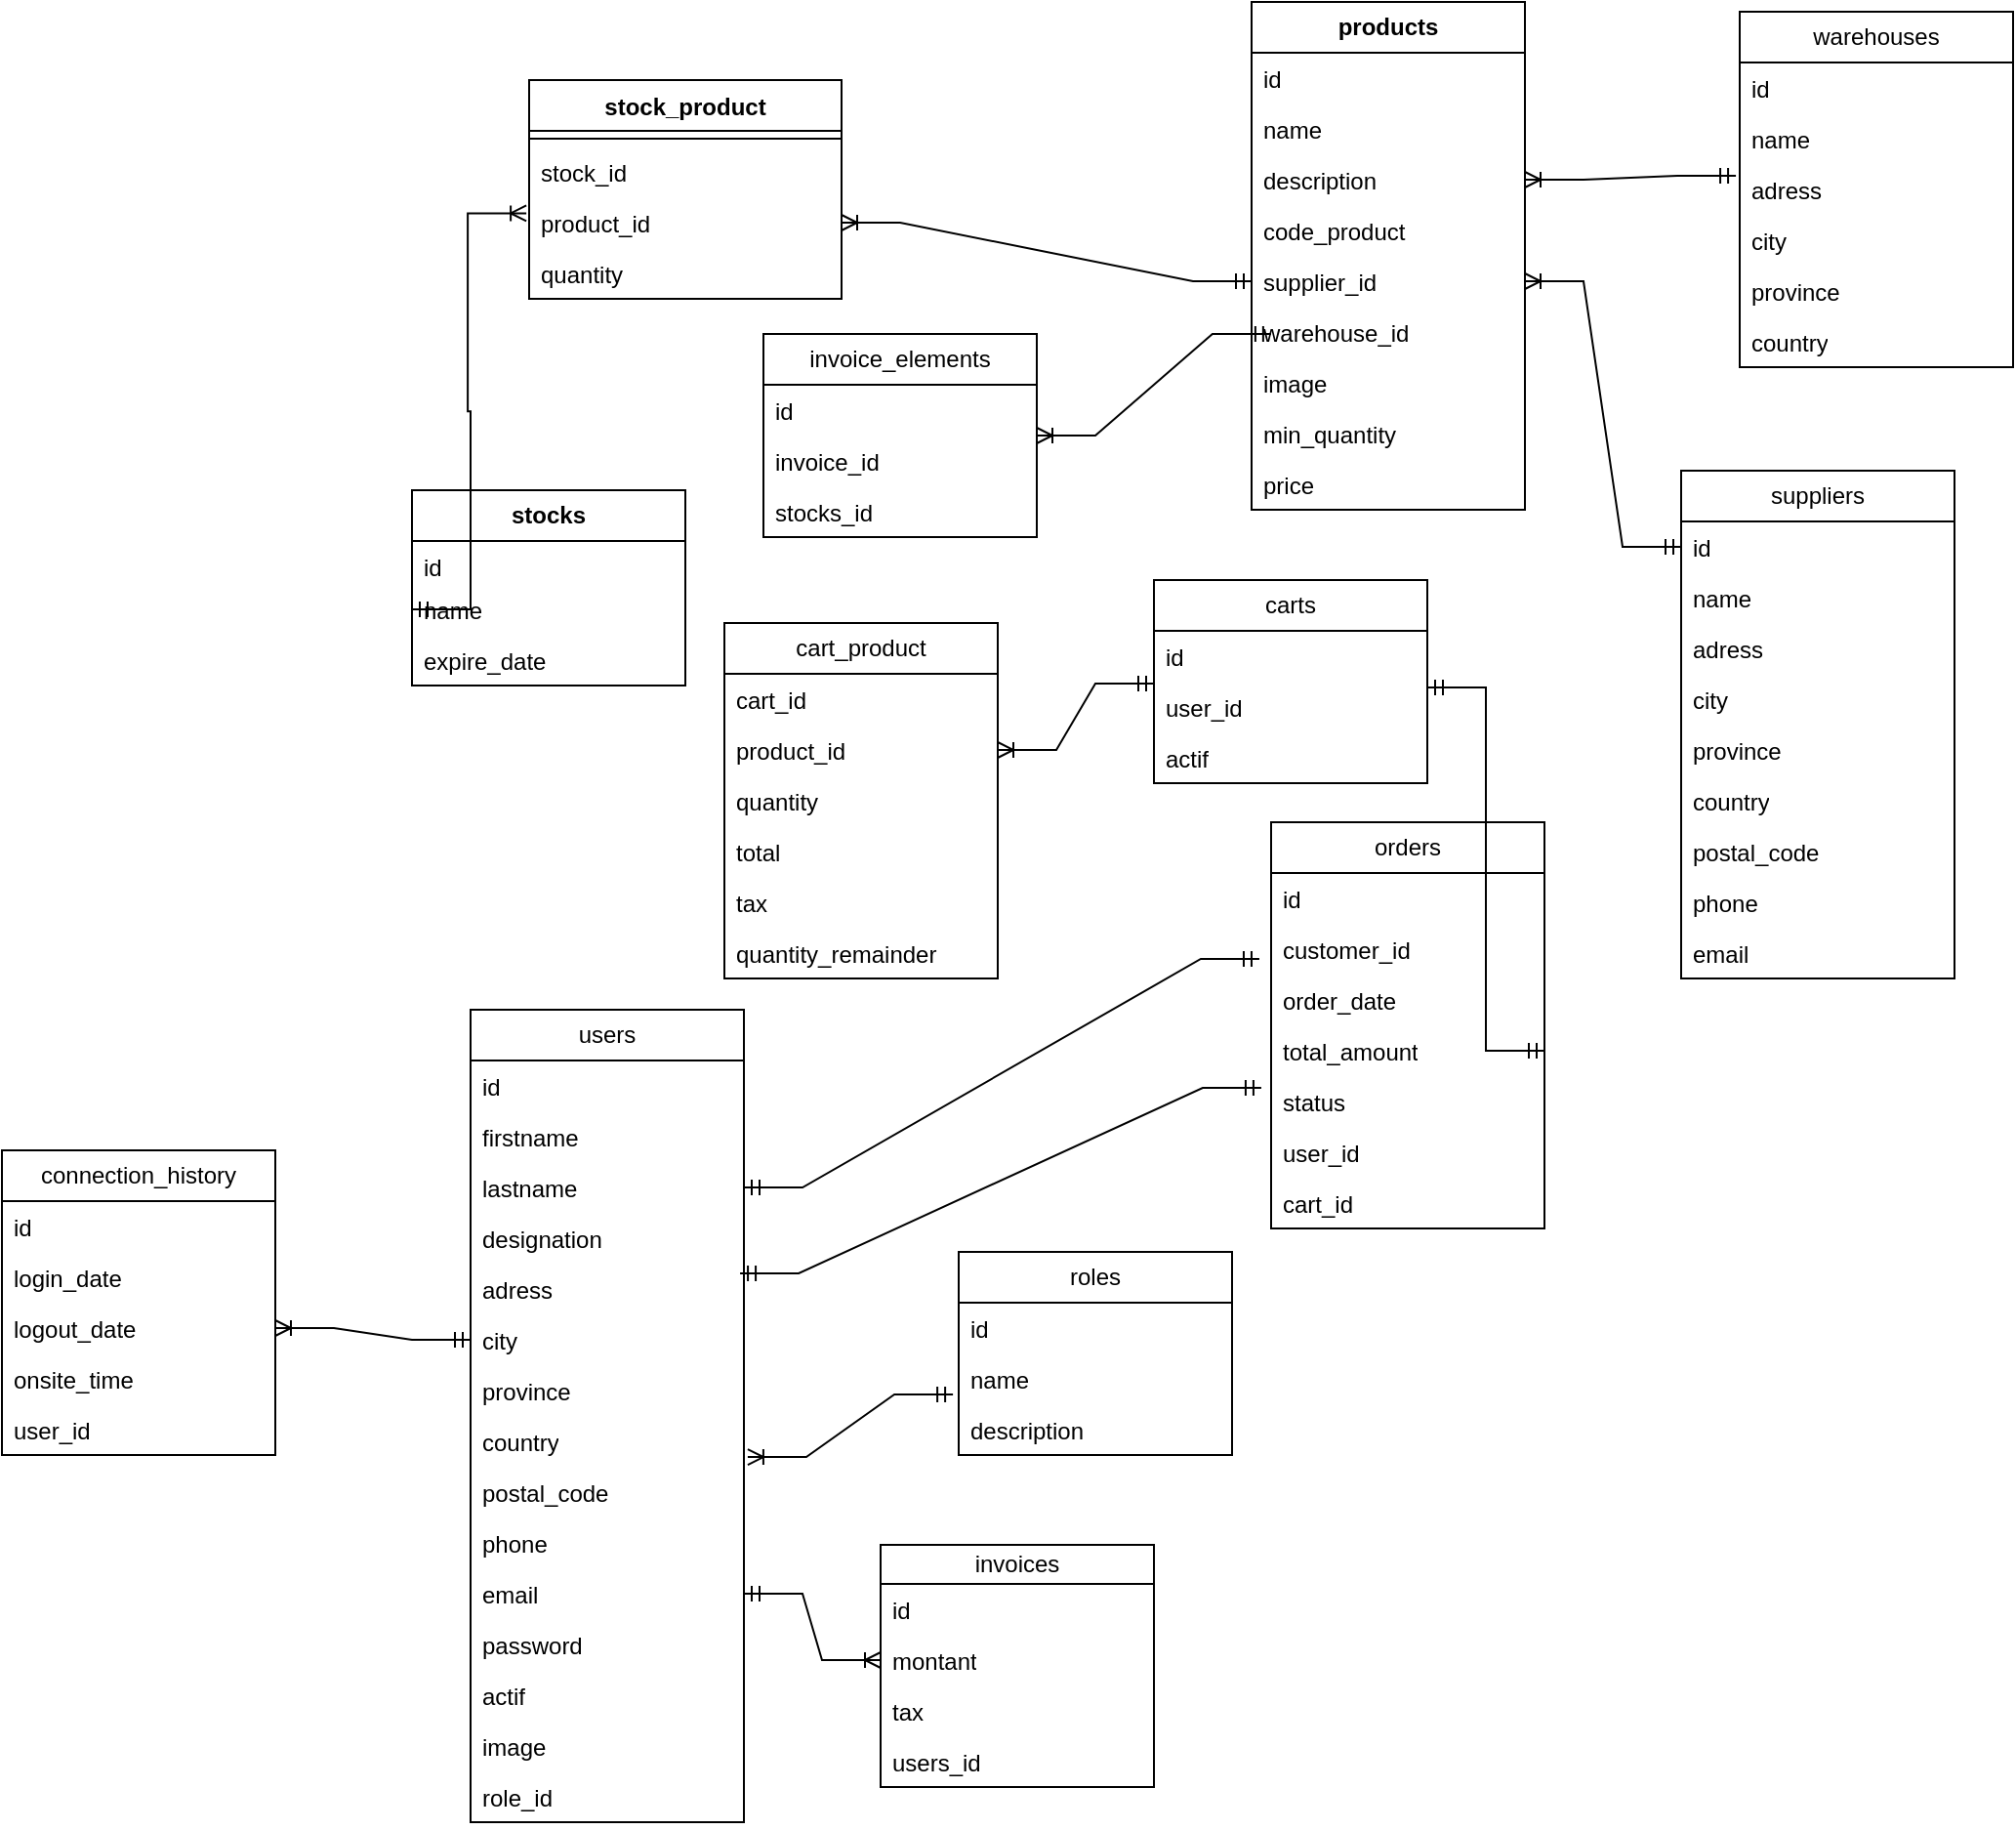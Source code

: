 <mxfile version="23.1.5" type="device">
  <diagram name="Page-1" id="dbq-7L9uGbnfSv7Cur_H">
    <mxGraphModel dx="2274" dy="836" grid="1" gridSize="10" guides="1" tooltips="1" connect="1" arrows="1" fold="1" page="1" pageScale="1" pageWidth="850" pageHeight="1100" math="0" shadow="0">
      <root>
        <mxCell id="0" />
        <mxCell id="1" parent="0" />
        <mxCell id="Rrmj-BFTcj66YfaLHkJu-14" value="stock_product" style="swimlane;fontStyle=1;align=center;verticalAlign=top;childLayout=stackLayout;horizontal=1;startSize=26;horizontalStack=0;resizeParent=1;resizeParentMax=0;resizeLast=0;collapsible=1;marginBottom=0;whiteSpace=wrap;html=1;" vertex="1" parent="1">
          <mxGeometry x="80" y="190" width="160" height="112" as="geometry" />
        </mxCell>
        <mxCell id="Rrmj-BFTcj66YfaLHkJu-16" value="" style="line;strokeWidth=1;fillColor=none;align=left;verticalAlign=middle;spacingTop=-1;spacingLeft=3;spacingRight=3;rotatable=0;labelPosition=right;points=[];portConstraint=eastwest;strokeColor=inherit;" vertex="1" parent="Rrmj-BFTcj66YfaLHkJu-14">
          <mxGeometry y="26" width="160" height="8" as="geometry" />
        </mxCell>
        <mxCell id="Rrmj-BFTcj66YfaLHkJu-17" value="stock_id" style="text;strokeColor=none;fillColor=none;align=left;verticalAlign=top;spacingLeft=4;spacingRight=4;overflow=hidden;rotatable=0;points=[[0,0.5],[1,0.5]];portConstraint=eastwest;whiteSpace=wrap;html=1;" vertex="1" parent="Rrmj-BFTcj66YfaLHkJu-14">
          <mxGeometry y="34" width="160" height="26" as="geometry" />
        </mxCell>
        <mxCell id="Rrmj-BFTcj66YfaLHkJu-20" value="product_id" style="text;strokeColor=none;fillColor=none;align=left;verticalAlign=top;spacingLeft=4;spacingRight=4;overflow=hidden;rotatable=0;points=[[0,0.5],[1,0.5]];portConstraint=eastwest;whiteSpace=wrap;html=1;" vertex="1" parent="Rrmj-BFTcj66YfaLHkJu-14">
          <mxGeometry y="60" width="160" height="26" as="geometry" />
        </mxCell>
        <mxCell id="Rrmj-BFTcj66YfaLHkJu-21" value="quantity" style="text;strokeColor=none;fillColor=none;align=left;verticalAlign=top;spacingLeft=4;spacingRight=4;overflow=hidden;rotatable=0;points=[[0,0.5],[1,0.5]];portConstraint=eastwest;whiteSpace=wrap;html=1;" vertex="1" parent="Rrmj-BFTcj66YfaLHkJu-14">
          <mxGeometry y="86" width="160" height="26" as="geometry" />
        </mxCell>
        <mxCell id="Rrmj-BFTcj66YfaLHkJu-22" value="&lt;b&gt;products&lt;/b&gt;" style="swimlane;fontStyle=0;childLayout=stackLayout;horizontal=1;startSize=26;fillColor=none;horizontalStack=0;resizeParent=1;resizeParentMax=0;resizeLast=0;collapsible=1;marginBottom=0;whiteSpace=wrap;html=1;" vertex="1" parent="1">
          <mxGeometry x="450" y="150" width="140" height="260" as="geometry" />
        </mxCell>
        <mxCell id="Rrmj-BFTcj66YfaLHkJu-23" value="id" style="text;strokeColor=none;fillColor=none;align=left;verticalAlign=top;spacingLeft=4;spacingRight=4;overflow=hidden;rotatable=0;points=[[0,0.5],[1,0.5]];portConstraint=eastwest;whiteSpace=wrap;html=1;" vertex="1" parent="Rrmj-BFTcj66YfaLHkJu-22">
          <mxGeometry y="26" width="140" height="26" as="geometry" />
        </mxCell>
        <mxCell id="Rrmj-BFTcj66YfaLHkJu-24" value="name" style="text;strokeColor=none;fillColor=none;align=left;verticalAlign=top;spacingLeft=4;spacingRight=4;overflow=hidden;rotatable=0;points=[[0,0.5],[1,0.5]];portConstraint=eastwest;whiteSpace=wrap;html=1;" vertex="1" parent="Rrmj-BFTcj66YfaLHkJu-22">
          <mxGeometry y="52" width="140" height="26" as="geometry" />
        </mxCell>
        <mxCell id="Rrmj-BFTcj66YfaLHkJu-25" value="description" style="text;strokeColor=none;fillColor=none;align=left;verticalAlign=top;spacingLeft=4;spacingRight=4;overflow=hidden;rotatable=0;points=[[0,0.5],[1,0.5]];portConstraint=eastwest;whiteSpace=wrap;html=1;" vertex="1" parent="Rrmj-BFTcj66YfaLHkJu-22">
          <mxGeometry y="78" width="140" height="26" as="geometry" />
        </mxCell>
        <mxCell id="Rrmj-BFTcj66YfaLHkJu-26" value="code_product" style="text;strokeColor=none;fillColor=none;align=left;verticalAlign=top;spacingLeft=4;spacingRight=4;overflow=hidden;rotatable=0;points=[[0,0.5],[1,0.5]];portConstraint=eastwest;whiteSpace=wrap;html=1;" vertex="1" parent="Rrmj-BFTcj66YfaLHkJu-22">
          <mxGeometry y="104" width="140" height="26" as="geometry" />
        </mxCell>
        <mxCell id="Rrmj-BFTcj66YfaLHkJu-27" value="supplier_id" style="text;strokeColor=none;fillColor=none;align=left;verticalAlign=top;spacingLeft=4;spacingRight=4;overflow=hidden;rotatable=0;points=[[0,0.5],[1,0.5]];portConstraint=eastwest;whiteSpace=wrap;html=1;" vertex="1" parent="Rrmj-BFTcj66YfaLHkJu-22">
          <mxGeometry y="130" width="140" height="26" as="geometry" />
        </mxCell>
        <mxCell id="Rrmj-BFTcj66YfaLHkJu-28" value="warehouse_id" style="text;strokeColor=none;fillColor=none;align=left;verticalAlign=top;spacingLeft=4;spacingRight=4;overflow=hidden;rotatable=0;points=[[0,0.5],[1,0.5]];portConstraint=eastwest;whiteSpace=wrap;html=1;" vertex="1" parent="Rrmj-BFTcj66YfaLHkJu-22">
          <mxGeometry y="156" width="140" height="26" as="geometry" />
        </mxCell>
        <mxCell id="Rrmj-BFTcj66YfaLHkJu-29" value="image" style="text;strokeColor=none;fillColor=none;align=left;verticalAlign=top;spacingLeft=4;spacingRight=4;overflow=hidden;rotatable=0;points=[[0,0.5],[1,0.5]];portConstraint=eastwest;whiteSpace=wrap;html=1;" vertex="1" parent="Rrmj-BFTcj66YfaLHkJu-22">
          <mxGeometry y="182" width="140" height="26" as="geometry" />
        </mxCell>
        <mxCell id="Rrmj-BFTcj66YfaLHkJu-30" value="min_quantity" style="text;strokeColor=none;fillColor=none;align=left;verticalAlign=top;spacingLeft=4;spacingRight=4;overflow=hidden;rotatable=0;points=[[0,0.5],[1,0.5]];portConstraint=eastwest;whiteSpace=wrap;html=1;" vertex="1" parent="Rrmj-BFTcj66YfaLHkJu-22">
          <mxGeometry y="208" width="140" height="26" as="geometry" />
        </mxCell>
        <mxCell id="Rrmj-BFTcj66YfaLHkJu-31" value="price" style="text;strokeColor=none;fillColor=none;align=left;verticalAlign=top;spacingLeft=4;spacingRight=4;overflow=hidden;rotatable=0;points=[[0,0.5],[1,0.5]];portConstraint=eastwest;whiteSpace=wrap;html=1;" vertex="1" parent="Rrmj-BFTcj66YfaLHkJu-22">
          <mxGeometry y="234" width="140" height="26" as="geometry" />
        </mxCell>
        <mxCell id="Rrmj-BFTcj66YfaLHkJu-34" value="" style="edgeStyle=entityRelationEdgeStyle;fontSize=12;html=1;endArrow=ERoneToMany;startArrow=ERmandOne;rounded=0;entryX=1;entryY=0.5;entryDx=0;entryDy=0;exitX=0;exitY=0.5;exitDx=0;exitDy=0;" edge="1" parent="1" source="Rrmj-BFTcj66YfaLHkJu-27" target="Rrmj-BFTcj66YfaLHkJu-20">
          <mxGeometry width="100" height="100" relative="1" as="geometry">
            <mxPoint x="480" y="440" as="sourcePoint" />
            <mxPoint x="580" y="340" as="targetPoint" />
          </mxGeometry>
        </mxCell>
        <mxCell id="Rrmj-BFTcj66YfaLHkJu-35" value="&lt;b&gt;stocks&lt;/b&gt;" style="swimlane;fontStyle=0;childLayout=stackLayout;horizontal=1;startSize=26;fillColor=none;horizontalStack=0;resizeParent=1;resizeParentMax=0;resizeLast=0;collapsible=1;marginBottom=0;whiteSpace=wrap;html=1;" vertex="1" parent="1">
          <mxGeometry x="20" y="400" width="140" height="100" as="geometry" />
        </mxCell>
        <mxCell id="Rrmj-BFTcj66YfaLHkJu-36" value="id" style="text;strokeColor=none;fillColor=none;align=left;verticalAlign=top;spacingLeft=4;spacingRight=4;overflow=hidden;rotatable=0;points=[[0,0.5],[1,0.5]];portConstraint=eastwest;whiteSpace=wrap;html=1;" vertex="1" parent="Rrmj-BFTcj66YfaLHkJu-35">
          <mxGeometry y="26" width="140" height="22" as="geometry" />
        </mxCell>
        <mxCell id="Rrmj-BFTcj66YfaLHkJu-37" value="name" style="text;strokeColor=none;fillColor=none;align=left;verticalAlign=top;spacingLeft=4;spacingRight=4;overflow=hidden;rotatable=0;points=[[0,0.5],[1,0.5]];portConstraint=eastwest;whiteSpace=wrap;html=1;" vertex="1" parent="Rrmj-BFTcj66YfaLHkJu-35">
          <mxGeometry y="48" width="140" height="26" as="geometry" />
        </mxCell>
        <mxCell id="Rrmj-BFTcj66YfaLHkJu-38" value="expire_date" style="text;strokeColor=none;fillColor=none;align=left;verticalAlign=top;spacingLeft=4;spacingRight=4;overflow=hidden;rotatable=0;points=[[0,0.5],[1,0.5]];portConstraint=eastwest;whiteSpace=wrap;html=1;" vertex="1" parent="Rrmj-BFTcj66YfaLHkJu-35">
          <mxGeometry y="74" width="140" height="26" as="geometry" />
        </mxCell>
        <mxCell id="Rrmj-BFTcj66YfaLHkJu-39" value="" style="edgeStyle=entityRelationEdgeStyle;fontSize=12;html=1;endArrow=ERoneToMany;startArrow=ERmandOne;rounded=0;entryX=-0.009;entryY=0.315;entryDx=0;entryDy=0;entryPerimeter=0;exitX=0;exitY=0.5;exitDx=0;exitDy=0;" edge="1" parent="1" source="Rrmj-BFTcj66YfaLHkJu-37" target="Rrmj-BFTcj66YfaLHkJu-20">
          <mxGeometry width="100" height="100" relative="1" as="geometry">
            <mxPoint x="60" y="510" as="sourcePoint" />
            <mxPoint x="110" y="270" as="targetPoint" />
            <Array as="points">
              <mxPoint x="90" y="450" />
              <mxPoint x="-10" y="470" />
              <mxPoint x="360" y="390" />
              <mxPoint x="130" y="350" />
            </Array>
          </mxGeometry>
        </mxCell>
        <mxCell id="Rrmj-BFTcj66YfaLHkJu-45" value="suppliers" style="swimlane;fontStyle=0;childLayout=stackLayout;horizontal=1;startSize=26;fillColor=none;horizontalStack=0;resizeParent=1;resizeParentMax=0;resizeLast=0;collapsible=1;marginBottom=0;whiteSpace=wrap;html=1;" vertex="1" parent="1">
          <mxGeometry x="670" y="390" width="140" height="260" as="geometry" />
        </mxCell>
        <mxCell id="Rrmj-BFTcj66YfaLHkJu-46" value="id" style="text;strokeColor=none;fillColor=none;align=left;verticalAlign=top;spacingLeft=4;spacingRight=4;overflow=hidden;rotatable=0;points=[[0,0.5],[1,0.5]];portConstraint=eastwest;whiteSpace=wrap;html=1;" vertex="1" parent="Rrmj-BFTcj66YfaLHkJu-45">
          <mxGeometry y="26" width="140" height="26" as="geometry" />
        </mxCell>
        <mxCell id="Rrmj-BFTcj66YfaLHkJu-47" value="name" style="text;strokeColor=none;fillColor=none;align=left;verticalAlign=top;spacingLeft=4;spacingRight=4;overflow=hidden;rotatable=0;points=[[0,0.5],[1,0.5]];portConstraint=eastwest;whiteSpace=wrap;html=1;" vertex="1" parent="Rrmj-BFTcj66YfaLHkJu-45">
          <mxGeometry y="52" width="140" height="26" as="geometry" />
        </mxCell>
        <mxCell id="Rrmj-BFTcj66YfaLHkJu-48" value="adress" style="text;strokeColor=none;fillColor=none;align=left;verticalAlign=top;spacingLeft=4;spacingRight=4;overflow=hidden;rotatable=0;points=[[0,0.5],[1,0.5]];portConstraint=eastwest;whiteSpace=wrap;html=1;" vertex="1" parent="Rrmj-BFTcj66YfaLHkJu-45">
          <mxGeometry y="78" width="140" height="26" as="geometry" />
        </mxCell>
        <mxCell id="Rrmj-BFTcj66YfaLHkJu-53" value="city" style="text;strokeColor=none;fillColor=none;align=left;verticalAlign=top;spacingLeft=4;spacingRight=4;overflow=hidden;rotatable=0;points=[[0,0.5],[1,0.5]];portConstraint=eastwest;whiteSpace=wrap;html=1;" vertex="1" parent="Rrmj-BFTcj66YfaLHkJu-45">
          <mxGeometry y="104" width="140" height="26" as="geometry" />
        </mxCell>
        <mxCell id="Rrmj-BFTcj66YfaLHkJu-54" value="province" style="text;strokeColor=none;fillColor=none;align=left;verticalAlign=top;spacingLeft=4;spacingRight=4;overflow=hidden;rotatable=0;points=[[0,0.5],[1,0.5]];portConstraint=eastwest;whiteSpace=wrap;html=1;" vertex="1" parent="Rrmj-BFTcj66YfaLHkJu-45">
          <mxGeometry y="130" width="140" height="26" as="geometry" />
        </mxCell>
        <mxCell id="Rrmj-BFTcj66YfaLHkJu-55" value="country" style="text;strokeColor=none;fillColor=none;align=left;verticalAlign=top;spacingLeft=4;spacingRight=4;overflow=hidden;rotatable=0;points=[[0,0.5],[1,0.5]];portConstraint=eastwest;whiteSpace=wrap;html=1;" vertex="1" parent="Rrmj-BFTcj66YfaLHkJu-45">
          <mxGeometry y="156" width="140" height="26" as="geometry" />
        </mxCell>
        <mxCell id="Rrmj-BFTcj66YfaLHkJu-56" value="postal_code" style="text;strokeColor=none;fillColor=none;align=left;verticalAlign=top;spacingLeft=4;spacingRight=4;overflow=hidden;rotatable=0;points=[[0,0.5],[1,0.5]];portConstraint=eastwest;whiteSpace=wrap;html=1;" vertex="1" parent="Rrmj-BFTcj66YfaLHkJu-45">
          <mxGeometry y="182" width="140" height="26" as="geometry" />
        </mxCell>
        <mxCell id="Rrmj-BFTcj66YfaLHkJu-57" value="phone" style="text;strokeColor=none;fillColor=none;align=left;verticalAlign=top;spacingLeft=4;spacingRight=4;overflow=hidden;rotatable=0;points=[[0,0.5],[1,0.5]];portConstraint=eastwest;whiteSpace=wrap;html=1;" vertex="1" parent="Rrmj-BFTcj66YfaLHkJu-45">
          <mxGeometry y="208" width="140" height="26" as="geometry" />
        </mxCell>
        <mxCell id="Rrmj-BFTcj66YfaLHkJu-58" value="email" style="text;strokeColor=none;fillColor=none;align=left;verticalAlign=top;spacingLeft=4;spacingRight=4;overflow=hidden;rotatable=0;points=[[0,0.5],[1,0.5]];portConstraint=eastwest;whiteSpace=wrap;html=1;" vertex="1" parent="Rrmj-BFTcj66YfaLHkJu-45">
          <mxGeometry y="234" width="140" height="26" as="geometry" />
        </mxCell>
        <mxCell id="Rrmj-BFTcj66YfaLHkJu-59" value="" style="edgeStyle=entityRelationEdgeStyle;fontSize=12;html=1;endArrow=ERoneToMany;startArrow=ERmandOne;rounded=0;entryX=1;entryY=0.5;entryDx=0;entryDy=0;exitX=0;exitY=0.5;exitDx=0;exitDy=0;" edge="1" parent="1" source="Rrmj-BFTcj66YfaLHkJu-46" target="Rrmj-BFTcj66YfaLHkJu-27">
          <mxGeometry width="100" height="100" relative="1" as="geometry">
            <mxPoint x="360" y="520" as="sourcePoint" />
            <mxPoint x="460" y="420" as="targetPoint" />
          </mxGeometry>
        </mxCell>
        <mxCell id="Rrmj-BFTcj66YfaLHkJu-64" value="warehouses" style="swimlane;fontStyle=0;childLayout=stackLayout;horizontal=1;startSize=26;fillColor=none;horizontalStack=0;resizeParent=1;resizeParentMax=0;resizeLast=0;collapsible=1;marginBottom=0;whiteSpace=wrap;html=1;" vertex="1" parent="1">
          <mxGeometry x="700" y="155" width="140" height="182" as="geometry" />
        </mxCell>
        <mxCell id="Rrmj-BFTcj66YfaLHkJu-65" value="id" style="text;strokeColor=none;fillColor=none;align=left;verticalAlign=top;spacingLeft=4;spacingRight=4;overflow=hidden;rotatable=0;points=[[0,0.5],[1,0.5]];portConstraint=eastwest;whiteSpace=wrap;html=1;" vertex="1" parent="Rrmj-BFTcj66YfaLHkJu-64">
          <mxGeometry y="26" width="140" height="26" as="geometry" />
        </mxCell>
        <mxCell id="Rrmj-BFTcj66YfaLHkJu-66" value="name" style="text;strokeColor=none;fillColor=none;align=left;verticalAlign=top;spacingLeft=4;spacingRight=4;overflow=hidden;rotatable=0;points=[[0,0.5],[1,0.5]];portConstraint=eastwest;whiteSpace=wrap;html=1;" vertex="1" parent="Rrmj-BFTcj66YfaLHkJu-64">
          <mxGeometry y="52" width="140" height="26" as="geometry" />
        </mxCell>
        <mxCell id="Rrmj-BFTcj66YfaLHkJu-67" value="adress" style="text;strokeColor=none;fillColor=none;align=left;verticalAlign=top;spacingLeft=4;spacingRight=4;overflow=hidden;rotatable=0;points=[[0,0.5],[1,0.5]];portConstraint=eastwest;whiteSpace=wrap;html=1;" vertex="1" parent="Rrmj-BFTcj66YfaLHkJu-64">
          <mxGeometry y="78" width="140" height="26" as="geometry" />
        </mxCell>
        <mxCell id="Rrmj-BFTcj66YfaLHkJu-72" value="city" style="text;strokeColor=none;fillColor=none;align=left;verticalAlign=top;spacingLeft=4;spacingRight=4;overflow=hidden;rotatable=0;points=[[0,0.5],[1,0.5]];portConstraint=eastwest;whiteSpace=wrap;html=1;" vertex="1" parent="Rrmj-BFTcj66YfaLHkJu-64">
          <mxGeometry y="104" width="140" height="26" as="geometry" />
        </mxCell>
        <mxCell id="Rrmj-BFTcj66YfaLHkJu-73" value="province" style="text;strokeColor=none;fillColor=none;align=left;verticalAlign=top;spacingLeft=4;spacingRight=4;overflow=hidden;rotatable=0;points=[[0,0.5],[1,0.5]];portConstraint=eastwest;whiteSpace=wrap;html=1;" vertex="1" parent="Rrmj-BFTcj66YfaLHkJu-64">
          <mxGeometry y="130" width="140" height="26" as="geometry" />
        </mxCell>
        <mxCell id="Rrmj-BFTcj66YfaLHkJu-74" value="country" style="text;strokeColor=none;fillColor=none;align=left;verticalAlign=top;spacingLeft=4;spacingRight=4;overflow=hidden;rotatable=0;points=[[0,0.5],[1,0.5]];portConstraint=eastwest;whiteSpace=wrap;html=1;" vertex="1" parent="Rrmj-BFTcj66YfaLHkJu-64">
          <mxGeometry y="156" width="140" height="26" as="geometry" />
        </mxCell>
        <mxCell id="Rrmj-BFTcj66YfaLHkJu-75" value="" style="edgeStyle=entityRelationEdgeStyle;fontSize=12;html=1;endArrow=ERoneToMany;startArrow=ERmandOne;rounded=0;exitX=-0.014;exitY=0.231;exitDx=0;exitDy=0;entryX=1;entryY=0.5;entryDx=0;entryDy=0;exitPerimeter=0;" edge="1" parent="1" source="Rrmj-BFTcj66YfaLHkJu-67" target="Rrmj-BFTcj66YfaLHkJu-25">
          <mxGeometry width="100" height="100" relative="1" as="geometry">
            <mxPoint x="350" y="470" as="sourcePoint" />
            <mxPoint x="450" y="370" as="targetPoint" />
          </mxGeometry>
        </mxCell>
        <mxCell id="Rrmj-BFTcj66YfaLHkJu-77" value="invoice_elements" style="swimlane;fontStyle=0;childLayout=stackLayout;horizontal=1;startSize=26;fillColor=none;horizontalStack=0;resizeParent=1;resizeParentMax=0;resizeLast=0;collapsible=1;marginBottom=0;whiteSpace=wrap;html=1;" vertex="1" parent="1">
          <mxGeometry x="200" y="320" width="140" height="104" as="geometry" />
        </mxCell>
        <mxCell id="Rrmj-BFTcj66YfaLHkJu-78" value="id" style="text;strokeColor=none;fillColor=none;align=left;verticalAlign=top;spacingLeft=4;spacingRight=4;overflow=hidden;rotatable=0;points=[[0,0.5],[1,0.5]];portConstraint=eastwest;whiteSpace=wrap;html=1;" vertex="1" parent="Rrmj-BFTcj66YfaLHkJu-77">
          <mxGeometry y="26" width="140" height="26" as="geometry" />
        </mxCell>
        <mxCell id="Rrmj-BFTcj66YfaLHkJu-79" value="invoice_id" style="text;strokeColor=none;fillColor=none;align=left;verticalAlign=top;spacingLeft=4;spacingRight=4;overflow=hidden;rotatable=0;points=[[0,0.5],[1,0.5]];portConstraint=eastwest;whiteSpace=wrap;html=1;" vertex="1" parent="Rrmj-BFTcj66YfaLHkJu-77">
          <mxGeometry y="52" width="140" height="26" as="geometry" />
        </mxCell>
        <mxCell id="Rrmj-BFTcj66YfaLHkJu-80" value="stocks_id" style="text;strokeColor=none;fillColor=none;align=left;verticalAlign=top;spacingLeft=4;spacingRight=4;overflow=hidden;rotatable=0;points=[[0,0.5],[1,0.5]];portConstraint=eastwest;whiteSpace=wrap;html=1;" vertex="1" parent="Rrmj-BFTcj66YfaLHkJu-77">
          <mxGeometry y="78" width="140" height="26" as="geometry" />
        </mxCell>
        <mxCell id="Rrmj-BFTcj66YfaLHkJu-81" value="" style="edgeStyle=entityRelationEdgeStyle;fontSize=12;html=1;endArrow=ERoneToMany;startArrow=ERmandOne;rounded=0;exitX=0.071;exitY=0.538;exitDx=0;exitDy=0;exitPerimeter=0;" edge="1" parent="1" source="Rrmj-BFTcj66YfaLHkJu-28" target="Rrmj-BFTcj66YfaLHkJu-77">
          <mxGeometry width="100" height="100" relative="1" as="geometry">
            <mxPoint x="310" y="560" as="sourcePoint" />
            <mxPoint x="410" y="460" as="targetPoint" />
          </mxGeometry>
        </mxCell>
        <mxCell id="Rrmj-BFTcj66YfaLHkJu-82" value="users" style="swimlane;fontStyle=0;childLayout=stackLayout;horizontal=1;startSize=26;fillColor=none;horizontalStack=0;resizeParent=1;resizeParentMax=0;resizeLast=0;collapsible=1;marginBottom=0;whiteSpace=wrap;html=1;" vertex="1" parent="1">
          <mxGeometry x="50" y="666" width="140" height="416" as="geometry" />
        </mxCell>
        <mxCell id="Rrmj-BFTcj66YfaLHkJu-83" value="id" style="text;strokeColor=none;fillColor=none;align=left;verticalAlign=top;spacingLeft=4;spacingRight=4;overflow=hidden;rotatable=0;points=[[0,0.5],[1,0.5]];portConstraint=eastwest;whiteSpace=wrap;html=1;" vertex="1" parent="Rrmj-BFTcj66YfaLHkJu-82">
          <mxGeometry y="26" width="140" height="26" as="geometry" />
        </mxCell>
        <mxCell id="Rrmj-BFTcj66YfaLHkJu-84" value="firstname" style="text;strokeColor=none;fillColor=none;align=left;verticalAlign=top;spacingLeft=4;spacingRight=4;overflow=hidden;rotatable=0;points=[[0,0.5],[1,0.5]];portConstraint=eastwest;whiteSpace=wrap;html=1;" vertex="1" parent="Rrmj-BFTcj66YfaLHkJu-82">
          <mxGeometry y="52" width="140" height="26" as="geometry" />
        </mxCell>
        <mxCell id="Rrmj-BFTcj66YfaLHkJu-85" value="lastname" style="text;strokeColor=none;fillColor=none;align=left;verticalAlign=top;spacingLeft=4;spacingRight=4;overflow=hidden;rotatable=0;points=[[0,0.5],[1,0.5]];portConstraint=eastwest;whiteSpace=wrap;html=1;" vertex="1" parent="Rrmj-BFTcj66YfaLHkJu-82">
          <mxGeometry y="78" width="140" height="26" as="geometry" />
        </mxCell>
        <mxCell id="Rrmj-BFTcj66YfaLHkJu-86" value="designation" style="text;strokeColor=none;fillColor=none;align=left;verticalAlign=top;spacingLeft=4;spacingRight=4;overflow=hidden;rotatable=0;points=[[0,0.5],[1,0.5]];portConstraint=eastwest;whiteSpace=wrap;html=1;" vertex="1" parent="Rrmj-BFTcj66YfaLHkJu-82">
          <mxGeometry y="104" width="140" height="26" as="geometry" />
        </mxCell>
        <mxCell id="Rrmj-BFTcj66YfaLHkJu-87" value="adress" style="text;strokeColor=none;fillColor=none;align=left;verticalAlign=top;spacingLeft=4;spacingRight=4;overflow=hidden;rotatable=0;points=[[0,0.5],[1,0.5]];portConstraint=eastwest;whiteSpace=wrap;html=1;" vertex="1" parent="Rrmj-BFTcj66YfaLHkJu-82">
          <mxGeometry y="130" width="140" height="26" as="geometry" />
        </mxCell>
        <mxCell id="Rrmj-BFTcj66YfaLHkJu-88" value="city" style="text;strokeColor=none;fillColor=none;align=left;verticalAlign=top;spacingLeft=4;spacingRight=4;overflow=hidden;rotatable=0;points=[[0,0.5],[1,0.5]];portConstraint=eastwest;whiteSpace=wrap;html=1;" vertex="1" parent="Rrmj-BFTcj66YfaLHkJu-82">
          <mxGeometry y="156" width="140" height="26" as="geometry" />
        </mxCell>
        <mxCell id="Rrmj-BFTcj66YfaLHkJu-95" value="province" style="text;strokeColor=none;fillColor=none;align=left;verticalAlign=top;spacingLeft=4;spacingRight=4;overflow=hidden;rotatable=0;points=[[0,0.5],[1,0.5]];portConstraint=eastwest;whiteSpace=wrap;html=1;" vertex="1" parent="Rrmj-BFTcj66YfaLHkJu-82">
          <mxGeometry y="182" width="140" height="26" as="geometry" />
        </mxCell>
        <mxCell id="Rrmj-BFTcj66YfaLHkJu-97" value="country" style="text;strokeColor=none;fillColor=none;align=left;verticalAlign=top;spacingLeft=4;spacingRight=4;overflow=hidden;rotatable=0;points=[[0,0.5],[1,0.5]];portConstraint=eastwest;whiteSpace=wrap;html=1;" vertex="1" parent="Rrmj-BFTcj66YfaLHkJu-82">
          <mxGeometry y="208" width="140" height="26" as="geometry" />
        </mxCell>
        <mxCell id="Rrmj-BFTcj66YfaLHkJu-96" value="postal_code" style="text;strokeColor=none;fillColor=none;align=left;verticalAlign=top;spacingLeft=4;spacingRight=4;overflow=hidden;rotatable=0;points=[[0,0.5],[1,0.5]];portConstraint=eastwest;whiteSpace=wrap;html=1;" vertex="1" parent="Rrmj-BFTcj66YfaLHkJu-82">
          <mxGeometry y="234" width="140" height="26" as="geometry" />
        </mxCell>
        <mxCell id="Rrmj-BFTcj66YfaLHkJu-89" value="phone" style="text;strokeColor=none;fillColor=none;align=left;verticalAlign=top;spacingLeft=4;spacingRight=4;overflow=hidden;rotatable=0;points=[[0,0.5],[1,0.5]];portConstraint=eastwest;whiteSpace=wrap;html=1;" vertex="1" parent="Rrmj-BFTcj66YfaLHkJu-82">
          <mxGeometry y="260" width="140" height="26" as="geometry" />
        </mxCell>
        <mxCell id="Rrmj-BFTcj66YfaLHkJu-94" value="email" style="text;strokeColor=none;fillColor=none;align=left;verticalAlign=top;spacingLeft=4;spacingRight=4;overflow=hidden;rotatable=0;points=[[0,0.5],[1,0.5]];portConstraint=eastwest;whiteSpace=wrap;html=1;" vertex="1" parent="Rrmj-BFTcj66YfaLHkJu-82">
          <mxGeometry y="286" width="140" height="26" as="geometry" />
        </mxCell>
        <mxCell id="Rrmj-BFTcj66YfaLHkJu-93" value="password" style="text;strokeColor=none;fillColor=none;align=left;verticalAlign=top;spacingLeft=4;spacingRight=4;overflow=hidden;rotatable=0;points=[[0,0.5],[1,0.5]];portConstraint=eastwest;whiteSpace=wrap;html=1;" vertex="1" parent="Rrmj-BFTcj66YfaLHkJu-82">
          <mxGeometry y="312" width="140" height="26" as="geometry" />
        </mxCell>
        <mxCell id="Rrmj-BFTcj66YfaLHkJu-90" value="actif" style="text;strokeColor=none;fillColor=none;align=left;verticalAlign=top;spacingLeft=4;spacingRight=4;overflow=hidden;rotatable=0;points=[[0,0.5],[1,0.5]];portConstraint=eastwest;whiteSpace=wrap;html=1;" vertex="1" parent="Rrmj-BFTcj66YfaLHkJu-82">
          <mxGeometry y="338" width="140" height="26" as="geometry" />
        </mxCell>
        <mxCell id="Rrmj-BFTcj66YfaLHkJu-91" value="image" style="text;strokeColor=none;fillColor=none;align=left;verticalAlign=top;spacingLeft=4;spacingRight=4;overflow=hidden;rotatable=0;points=[[0,0.5],[1,0.5]];portConstraint=eastwest;whiteSpace=wrap;html=1;" vertex="1" parent="Rrmj-BFTcj66YfaLHkJu-82">
          <mxGeometry y="364" width="140" height="26" as="geometry" />
        </mxCell>
        <mxCell id="Rrmj-BFTcj66YfaLHkJu-92" value="role_id" style="text;strokeColor=none;fillColor=none;align=left;verticalAlign=top;spacingLeft=4;spacingRight=4;overflow=hidden;rotatable=0;points=[[0,0.5],[1,0.5]];portConstraint=eastwest;whiteSpace=wrap;html=1;" vertex="1" parent="Rrmj-BFTcj66YfaLHkJu-82">
          <mxGeometry y="390" width="140" height="26" as="geometry" />
        </mxCell>
        <mxCell id="Rrmj-BFTcj66YfaLHkJu-98" value="roles" style="swimlane;fontStyle=0;childLayout=stackLayout;horizontal=1;startSize=26;fillColor=none;horizontalStack=0;resizeParent=1;resizeParentMax=0;resizeLast=0;collapsible=1;marginBottom=0;whiteSpace=wrap;html=1;" vertex="1" parent="1">
          <mxGeometry x="300" y="790" width="140" height="104" as="geometry" />
        </mxCell>
        <mxCell id="Rrmj-BFTcj66YfaLHkJu-99" value="id" style="text;strokeColor=none;fillColor=none;align=left;verticalAlign=top;spacingLeft=4;spacingRight=4;overflow=hidden;rotatable=0;points=[[0,0.5],[1,0.5]];portConstraint=eastwest;whiteSpace=wrap;html=1;" vertex="1" parent="Rrmj-BFTcj66YfaLHkJu-98">
          <mxGeometry y="26" width="140" height="26" as="geometry" />
        </mxCell>
        <mxCell id="Rrmj-BFTcj66YfaLHkJu-100" value="name" style="text;strokeColor=none;fillColor=none;align=left;verticalAlign=top;spacingLeft=4;spacingRight=4;overflow=hidden;rotatable=0;points=[[0,0.5],[1,0.5]];portConstraint=eastwest;whiteSpace=wrap;html=1;" vertex="1" parent="Rrmj-BFTcj66YfaLHkJu-98">
          <mxGeometry y="52" width="140" height="26" as="geometry" />
        </mxCell>
        <mxCell id="Rrmj-BFTcj66YfaLHkJu-101" value="description" style="text;strokeColor=none;fillColor=none;align=left;verticalAlign=top;spacingLeft=4;spacingRight=4;overflow=hidden;rotatable=0;points=[[0,0.5],[1,0.5]];portConstraint=eastwest;whiteSpace=wrap;html=1;" vertex="1" parent="Rrmj-BFTcj66YfaLHkJu-98">
          <mxGeometry y="78" width="140" height="26" as="geometry" />
        </mxCell>
        <mxCell id="Rrmj-BFTcj66YfaLHkJu-102" value="" style="edgeStyle=entityRelationEdgeStyle;fontSize=12;html=1;endArrow=ERoneToMany;startArrow=ERmandOne;rounded=0;exitX=-0.021;exitY=0.808;exitDx=0;exitDy=0;exitPerimeter=0;entryX=1.014;entryY=-0.192;entryDx=0;entryDy=0;entryPerimeter=0;" edge="1" parent="1" source="Rrmj-BFTcj66YfaLHkJu-100" target="Rrmj-BFTcj66YfaLHkJu-96">
          <mxGeometry width="100" height="100" relative="1" as="geometry">
            <mxPoint x="310" y="870" as="sourcePoint" />
            <mxPoint x="410" y="770" as="targetPoint" />
          </mxGeometry>
        </mxCell>
        <mxCell id="Rrmj-BFTcj66YfaLHkJu-103" value="invoices" style="swimlane;fontStyle=0;childLayout=stackLayout;horizontal=1;startSize=20;fillColor=none;horizontalStack=0;resizeParent=1;resizeParentMax=0;resizeLast=0;collapsible=1;marginBottom=0;whiteSpace=wrap;html=1;" vertex="1" parent="1">
          <mxGeometry x="260" y="940" width="140" height="124" as="geometry" />
        </mxCell>
        <mxCell id="Rrmj-BFTcj66YfaLHkJu-104" value="id" style="text;strokeColor=none;fillColor=none;align=left;verticalAlign=top;spacingLeft=4;spacingRight=4;overflow=hidden;rotatable=0;points=[[0,0.5],[1,0.5]];portConstraint=eastwest;whiteSpace=wrap;html=1;" vertex="1" parent="Rrmj-BFTcj66YfaLHkJu-103">
          <mxGeometry y="20" width="140" height="26" as="geometry" />
        </mxCell>
        <mxCell id="Rrmj-BFTcj66YfaLHkJu-105" value="montant" style="text;strokeColor=none;fillColor=none;align=left;verticalAlign=top;spacingLeft=4;spacingRight=4;overflow=hidden;rotatable=0;points=[[0,0.5],[1,0.5]];portConstraint=eastwest;whiteSpace=wrap;html=1;" vertex="1" parent="Rrmj-BFTcj66YfaLHkJu-103">
          <mxGeometry y="46" width="140" height="26" as="geometry" />
        </mxCell>
        <mxCell id="Rrmj-BFTcj66YfaLHkJu-106" value="tax" style="text;strokeColor=none;fillColor=none;align=left;verticalAlign=top;spacingLeft=4;spacingRight=4;overflow=hidden;rotatable=0;points=[[0,0.5],[1,0.5]];portConstraint=eastwest;whiteSpace=wrap;html=1;" vertex="1" parent="Rrmj-BFTcj66YfaLHkJu-103">
          <mxGeometry y="72" width="140" height="26" as="geometry" />
        </mxCell>
        <mxCell id="Rrmj-BFTcj66YfaLHkJu-107" value="users_id" style="text;strokeColor=none;fillColor=none;align=left;verticalAlign=top;spacingLeft=4;spacingRight=4;overflow=hidden;rotatable=0;points=[[0,0.5],[1,0.5]];portConstraint=eastwest;whiteSpace=wrap;html=1;" vertex="1" parent="Rrmj-BFTcj66YfaLHkJu-103">
          <mxGeometry y="98" width="140" height="26" as="geometry" />
        </mxCell>
        <mxCell id="Rrmj-BFTcj66YfaLHkJu-108" value="" style="edgeStyle=entityRelationEdgeStyle;fontSize=12;html=1;endArrow=ERoneToMany;startArrow=ERmandOne;rounded=0;entryX=0;entryY=0.5;entryDx=0;entryDy=0;exitX=1;exitY=0.5;exitDx=0;exitDy=0;" edge="1" parent="1" source="Rrmj-BFTcj66YfaLHkJu-94" target="Rrmj-BFTcj66YfaLHkJu-105">
          <mxGeometry width="100" height="100" relative="1" as="geometry">
            <mxPoint x="310" y="870" as="sourcePoint" />
            <mxPoint x="410" y="770" as="targetPoint" />
          </mxGeometry>
        </mxCell>
        <mxCell id="Rrmj-BFTcj66YfaLHkJu-109" value="carts" style="swimlane;fontStyle=0;childLayout=stackLayout;horizontal=1;startSize=26;fillColor=none;horizontalStack=0;resizeParent=1;resizeParentMax=0;resizeLast=0;collapsible=1;marginBottom=0;whiteSpace=wrap;html=1;" vertex="1" parent="1">
          <mxGeometry x="400" y="446" width="140" height="104" as="geometry" />
        </mxCell>
        <mxCell id="Rrmj-BFTcj66YfaLHkJu-110" value="id" style="text;strokeColor=none;fillColor=none;align=left;verticalAlign=top;spacingLeft=4;spacingRight=4;overflow=hidden;rotatable=0;points=[[0,0.5],[1,0.5]];portConstraint=eastwest;whiteSpace=wrap;html=1;" vertex="1" parent="Rrmj-BFTcj66YfaLHkJu-109">
          <mxGeometry y="26" width="140" height="26" as="geometry" />
        </mxCell>
        <mxCell id="Rrmj-BFTcj66YfaLHkJu-111" value="user_id" style="text;strokeColor=none;fillColor=none;align=left;verticalAlign=top;spacingLeft=4;spacingRight=4;overflow=hidden;rotatable=0;points=[[0,0.5],[1,0.5]];portConstraint=eastwest;whiteSpace=wrap;html=1;" vertex="1" parent="Rrmj-BFTcj66YfaLHkJu-109">
          <mxGeometry y="52" width="140" height="26" as="geometry" />
        </mxCell>
        <mxCell id="Rrmj-BFTcj66YfaLHkJu-112" value="actif" style="text;strokeColor=none;fillColor=none;align=left;verticalAlign=top;spacingLeft=4;spacingRight=4;overflow=hidden;rotatable=0;points=[[0,0.5],[1,0.5]];portConstraint=eastwest;whiteSpace=wrap;html=1;" vertex="1" parent="Rrmj-BFTcj66YfaLHkJu-109">
          <mxGeometry y="78" width="140" height="26" as="geometry" />
        </mxCell>
        <mxCell id="Rrmj-BFTcj66YfaLHkJu-113" value="connection_history" style="swimlane;fontStyle=0;childLayout=stackLayout;horizontal=1;startSize=26;fillColor=none;horizontalStack=0;resizeParent=1;resizeParentMax=0;resizeLast=0;collapsible=1;marginBottom=0;whiteSpace=wrap;html=1;" vertex="1" parent="1">
          <mxGeometry x="-190" y="738" width="140" height="156" as="geometry" />
        </mxCell>
        <mxCell id="Rrmj-BFTcj66YfaLHkJu-114" value="id" style="text;strokeColor=none;fillColor=none;align=left;verticalAlign=top;spacingLeft=4;spacingRight=4;overflow=hidden;rotatable=0;points=[[0,0.5],[1,0.5]];portConstraint=eastwest;whiteSpace=wrap;html=1;" vertex="1" parent="Rrmj-BFTcj66YfaLHkJu-113">
          <mxGeometry y="26" width="140" height="26" as="geometry" />
        </mxCell>
        <mxCell id="Rrmj-BFTcj66YfaLHkJu-115" value="login_date" style="text;strokeColor=none;fillColor=none;align=left;verticalAlign=top;spacingLeft=4;spacingRight=4;overflow=hidden;rotatable=0;points=[[0,0.5],[1,0.5]];portConstraint=eastwest;whiteSpace=wrap;html=1;" vertex="1" parent="Rrmj-BFTcj66YfaLHkJu-113">
          <mxGeometry y="52" width="140" height="26" as="geometry" />
        </mxCell>
        <mxCell id="Rrmj-BFTcj66YfaLHkJu-116" value="logout_date" style="text;strokeColor=none;fillColor=none;align=left;verticalAlign=top;spacingLeft=4;spacingRight=4;overflow=hidden;rotatable=0;points=[[0,0.5],[1,0.5]];portConstraint=eastwest;whiteSpace=wrap;html=1;" vertex="1" parent="Rrmj-BFTcj66YfaLHkJu-113">
          <mxGeometry y="78" width="140" height="26" as="geometry" />
        </mxCell>
        <mxCell id="Rrmj-BFTcj66YfaLHkJu-125" value="onsite_time" style="text;strokeColor=none;fillColor=none;align=left;verticalAlign=top;spacingLeft=4;spacingRight=4;overflow=hidden;rotatable=0;points=[[0,0.5],[1,0.5]];portConstraint=eastwest;whiteSpace=wrap;html=1;" vertex="1" parent="Rrmj-BFTcj66YfaLHkJu-113">
          <mxGeometry y="104" width="140" height="26" as="geometry" />
        </mxCell>
        <mxCell id="Rrmj-BFTcj66YfaLHkJu-126" value="user_id" style="text;strokeColor=none;fillColor=none;align=left;verticalAlign=top;spacingLeft=4;spacingRight=4;overflow=hidden;rotatable=0;points=[[0,0.5],[1,0.5]];portConstraint=eastwest;whiteSpace=wrap;html=1;" vertex="1" parent="Rrmj-BFTcj66YfaLHkJu-113">
          <mxGeometry y="130" width="140" height="26" as="geometry" />
        </mxCell>
        <mxCell id="Rrmj-BFTcj66YfaLHkJu-117" value="cart_product" style="swimlane;fontStyle=0;childLayout=stackLayout;horizontal=1;startSize=26;fillColor=none;horizontalStack=0;resizeParent=1;resizeParentMax=0;resizeLast=0;collapsible=1;marginBottom=0;whiteSpace=wrap;html=1;" vertex="1" parent="1">
          <mxGeometry x="180" y="468" width="140" height="182" as="geometry" />
        </mxCell>
        <mxCell id="Rrmj-BFTcj66YfaLHkJu-118" value="cart_id" style="text;strokeColor=none;fillColor=none;align=left;verticalAlign=top;spacingLeft=4;spacingRight=4;overflow=hidden;rotatable=0;points=[[0,0.5],[1,0.5]];portConstraint=eastwest;whiteSpace=wrap;html=1;" vertex="1" parent="Rrmj-BFTcj66YfaLHkJu-117">
          <mxGeometry y="26" width="140" height="26" as="geometry" />
        </mxCell>
        <mxCell id="Rrmj-BFTcj66YfaLHkJu-119" value="product_id" style="text;strokeColor=none;fillColor=none;align=left;verticalAlign=top;spacingLeft=4;spacingRight=4;overflow=hidden;rotatable=0;points=[[0,0.5],[1,0.5]];portConstraint=eastwest;whiteSpace=wrap;html=1;" vertex="1" parent="Rrmj-BFTcj66YfaLHkJu-117">
          <mxGeometry y="52" width="140" height="26" as="geometry" />
        </mxCell>
        <mxCell id="Rrmj-BFTcj66YfaLHkJu-120" value="quantity" style="text;strokeColor=none;fillColor=none;align=left;verticalAlign=top;spacingLeft=4;spacingRight=4;overflow=hidden;rotatable=0;points=[[0,0.5],[1,0.5]];portConstraint=eastwest;whiteSpace=wrap;html=1;" vertex="1" parent="Rrmj-BFTcj66YfaLHkJu-117">
          <mxGeometry y="78" width="140" height="26" as="geometry" />
        </mxCell>
        <mxCell id="Rrmj-BFTcj66YfaLHkJu-122" value="total" style="text;strokeColor=none;fillColor=none;align=left;verticalAlign=top;spacingLeft=4;spacingRight=4;overflow=hidden;rotatable=0;points=[[0,0.5],[1,0.5]];portConstraint=eastwest;whiteSpace=wrap;html=1;" vertex="1" parent="Rrmj-BFTcj66YfaLHkJu-117">
          <mxGeometry y="104" width="140" height="26" as="geometry" />
        </mxCell>
        <mxCell id="Rrmj-BFTcj66YfaLHkJu-123" value="tax" style="text;strokeColor=none;fillColor=none;align=left;verticalAlign=top;spacingLeft=4;spacingRight=4;overflow=hidden;rotatable=0;points=[[0,0.5],[1,0.5]];portConstraint=eastwest;whiteSpace=wrap;html=1;" vertex="1" parent="Rrmj-BFTcj66YfaLHkJu-117">
          <mxGeometry y="130" width="140" height="26" as="geometry" />
        </mxCell>
        <mxCell id="Rrmj-BFTcj66YfaLHkJu-124" value="quantity_remainder" style="text;strokeColor=none;fillColor=none;align=left;verticalAlign=top;spacingLeft=4;spacingRight=4;overflow=hidden;rotatable=0;points=[[0,0.5],[1,0.5]];portConstraint=eastwest;whiteSpace=wrap;html=1;" vertex="1" parent="Rrmj-BFTcj66YfaLHkJu-117">
          <mxGeometry y="156" width="140" height="26" as="geometry" />
        </mxCell>
        <mxCell id="Rrmj-BFTcj66YfaLHkJu-127" value="orders" style="swimlane;fontStyle=0;childLayout=stackLayout;horizontal=1;startSize=26;fillColor=none;horizontalStack=0;resizeParent=1;resizeParentMax=0;resizeLast=0;collapsible=1;marginBottom=0;whiteSpace=wrap;html=1;" vertex="1" parent="1">
          <mxGeometry x="460" y="570" width="140" height="208" as="geometry" />
        </mxCell>
        <mxCell id="Rrmj-BFTcj66YfaLHkJu-128" value="id" style="text;strokeColor=none;fillColor=none;align=left;verticalAlign=top;spacingLeft=4;spacingRight=4;overflow=hidden;rotatable=0;points=[[0,0.5],[1,0.5]];portConstraint=eastwest;whiteSpace=wrap;html=1;" vertex="1" parent="Rrmj-BFTcj66YfaLHkJu-127">
          <mxGeometry y="26" width="140" height="26" as="geometry" />
        </mxCell>
        <mxCell id="Rrmj-BFTcj66YfaLHkJu-129" value="customer_id" style="text;strokeColor=none;fillColor=none;align=left;verticalAlign=top;spacingLeft=4;spacingRight=4;overflow=hidden;rotatable=0;points=[[0,0.5],[1,0.5]];portConstraint=eastwest;whiteSpace=wrap;html=1;" vertex="1" parent="Rrmj-BFTcj66YfaLHkJu-127">
          <mxGeometry y="52" width="140" height="26" as="geometry" />
        </mxCell>
        <mxCell id="Rrmj-BFTcj66YfaLHkJu-130" value="order_date" style="text;strokeColor=none;fillColor=none;align=left;verticalAlign=top;spacingLeft=4;spacingRight=4;overflow=hidden;rotatable=0;points=[[0,0.5],[1,0.5]];portConstraint=eastwest;whiteSpace=wrap;html=1;" vertex="1" parent="Rrmj-BFTcj66YfaLHkJu-127">
          <mxGeometry y="78" width="140" height="26" as="geometry" />
        </mxCell>
        <mxCell id="Rrmj-BFTcj66YfaLHkJu-131" value="total_amount" style="text;strokeColor=none;fillColor=none;align=left;verticalAlign=top;spacingLeft=4;spacingRight=4;overflow=hidden;rotatable=0;points=[[0,0.5],[1,0.5]];portConstraint=eastwest;whiteSpace=wrap;html=1;" vertex="1" parent="Rrmj-BFTcj66YfaLHkJu-127">
          <mxGeometry y="104" width="140" height="26" as="geometry" />
        </mxCell>
        <mxCell id="Rrmj-BFTcj66YfaLHkJu-132" value="status" style="text;strokeColor=none;fillColor=none;align=left;verticalAlign=top;spacingLeft=4;spacingRight=4;overflow=hidden;rotatable=0;points=[[0,0.5],[1,0.5]];portConstraint=eastwest;whiteSpace=wrap;html=1;" vertex="1" parent="Rrmj-BFTcj66YfaLHkJu-127">
          <mxGeometry y="130" width="140" height="26" as="geometry" />
        </mxCell>
        <mxCell id="Rrmj-BFTcj66YfaLHkJu-133" value="user_id" style="text;strokeColor=none;fillColor=none;align=left;verticalAlign=top;spacingLeft=4;spacingRight=4;overflow=hidden;rotatable=0;points=[[0,0.5],[1,0.5]];portConstraint=eastwest;whiteSpace=wrap;html=1;" vertex="1" parent="Rrmj-BFTcj66YfaLHkJu-127">
          <mxGeometry y="156" width="140" height="26" as="geometry" />
        </mxCell>
        <mxCell id="Rrmj-BFTcj66YfaLHkJu-134" value="cart_id" style="text;strokeColor=none;fillColor=none;align=left;verticalAlign=top;spacingLeft=4;spacingRight=4;overflow=hidden;rotatable=0;points=[[0,0.5],[1,0.5]];portConstraint=eastwest;whiteSpace=wrap;html=1;" vertex="1" parent="Rrmj-BFTcj66YfaLHkJu-127">
          <mxGeometry y="182" width="140" height="26" as="geometry" />
        </mxCell>
        <mxCell id="Rrmj-BFTcj66YfaLHkJu-135" value="" style="edgeStyle=entityRelationEdgeStyle;fontSize=12;html=1;endArrow=ERmandOne;startArrow=ERmandOne;rounded=0;entryX=1;entryY=0.115;entryDx=0;entryDy=0;entryPerimeter=0;exitX=1;exitY=0.5;exitDx=0;exitDy=0;" edge="1" parent="1" source="Rrmj-BFTcj66YfaLHkJu-131" target="Rrmj-BFTcj66YfaLHkJu-111">
          <mxGeometry width="100" height="100" relative="1" as="geometry">
            <mxPoint x="595" y="630" as="sourcePoint" />
            <mxPoint x="410" y="470" as="targetPoint" />
          </mxGeometry>
        </mxCell>
        <mxCell id="Rrmj-BFTcj66YfaLHkJu-136" value="" style="edgeStyle=entityRelationEdgeStyle;fontSize=12;html=1;endArrow=ERoneToMany;startArrow=ERmandOne;rounded=0;entryX=1;entryY=0.5;entryDx=0;entryDy=0;exitX=0;exitY=0.038;exitDx=0;exitDy=0;exitPerimeter=0;" edge="1" parent="1" source="Rrmj-BFTcj66YfaLHkJu-111" target="Rrmj-BFTcj66YfaLHkJu-119">
          <mxGeometry width="100" height="100" relative="1" as="geometry">
            <mxPoint x="310" y="570" as="sourcePoint" />
            <mxPoint x="380" y="460" as="targetPoint" />
            <Array as="points">
              <mxPoint x="400" y="610" />
              <mxPoint x="370" y="490" />
            </Array>
          </mxGeometry>
        </mxCell>
        <mxCell id="Rrmj-BFTcj66YfaLHkJu-137" value="" style="edgeStyle=entityRelationEdgeStyle;fontSize=12;html=1;endArrow=ERmandOne;startArrow=ERmandOne;rounded=0;entryX=1;entryY=0.5;entryDx=0;entryDy=0;exitX=-0.043;exitY=0.692;exitDx=0;exitDy=0;exitPerimeter=0;" edge="1" parent="1" source="Rrmj-BFTcj66YfaLHkJu-129" target="Rrmj-BFTcj66YfaLHkJu-85">
          <mxGeometry width="100" height="100" relative="1" as="geometry">
            <mxPoint x="310" y="770" as="sourcePoint" />
            <mxPoint x="410" y="670" as="targetPoint" />
            <Array as="points">
              <mxPoint x="410" y="710" />
            </Array>
          </mxGeometry>
        </mxCell>
        <mxCell id="Rrmj-BFTcj66YfaLHkJu-138" value="" style="edgeStyle=entityRelationEdgeStyle;fontSize=12;html=1;endArrow=ERmandOne;startArrow=ERmandOne;rounded=0;exitX=0.986;exitY=0.192;exitDx=0;exitDy=0;exitPerimeter=0;entryX=-0.036;entryY=0.231;entryDx=0;entryDy=0;entryPerimeter=0;" edge="1" parent="1" source="Rrmj-BFTcj66YfaLHkJu-87" target="Rrmj-BFTcj66YfaLHkJu-132">
          <mxGeometry width="100" height="100" relative="1" as="geometry">
            <mxPoint x="310" y="770" as="sourcePoint" />
            <mxPoint x="410" y="670" as="targetPoint" />
          </mxGeometry>
        </mxCell>
        <mxCell id="Rrmj-BFTcj66YfaLHkJu-139" value="" style="edgeStyle=entityRelationEdgeStyle;fontSize=12;html=1;endArrow=ERoneToMany;startArrow=ERmandOne;rounded=0;entryX=1;entryY=0.5;entryDx=0;entryDy=0;exitX=0;exitY=0.5;exitDx=0;exitDy=0;" edge="1" parent="1" source="Rrmj-BFTcj66YfaLHkJu-88" target="Rrmj-BFTcj66YfaLHkJu-116">
          <mxGeometry width="100" height="100" relative="1" as="geometry">
            <mxPoint x="-170" y="724" as="sourcePoint" />
            <mxPoint x="-70" y="624" as="targetPoint" />
          </mxGeometry>
        </mxCell>
      </root>
    </mxGraphModel>
  </diagram>
</mxfile>
